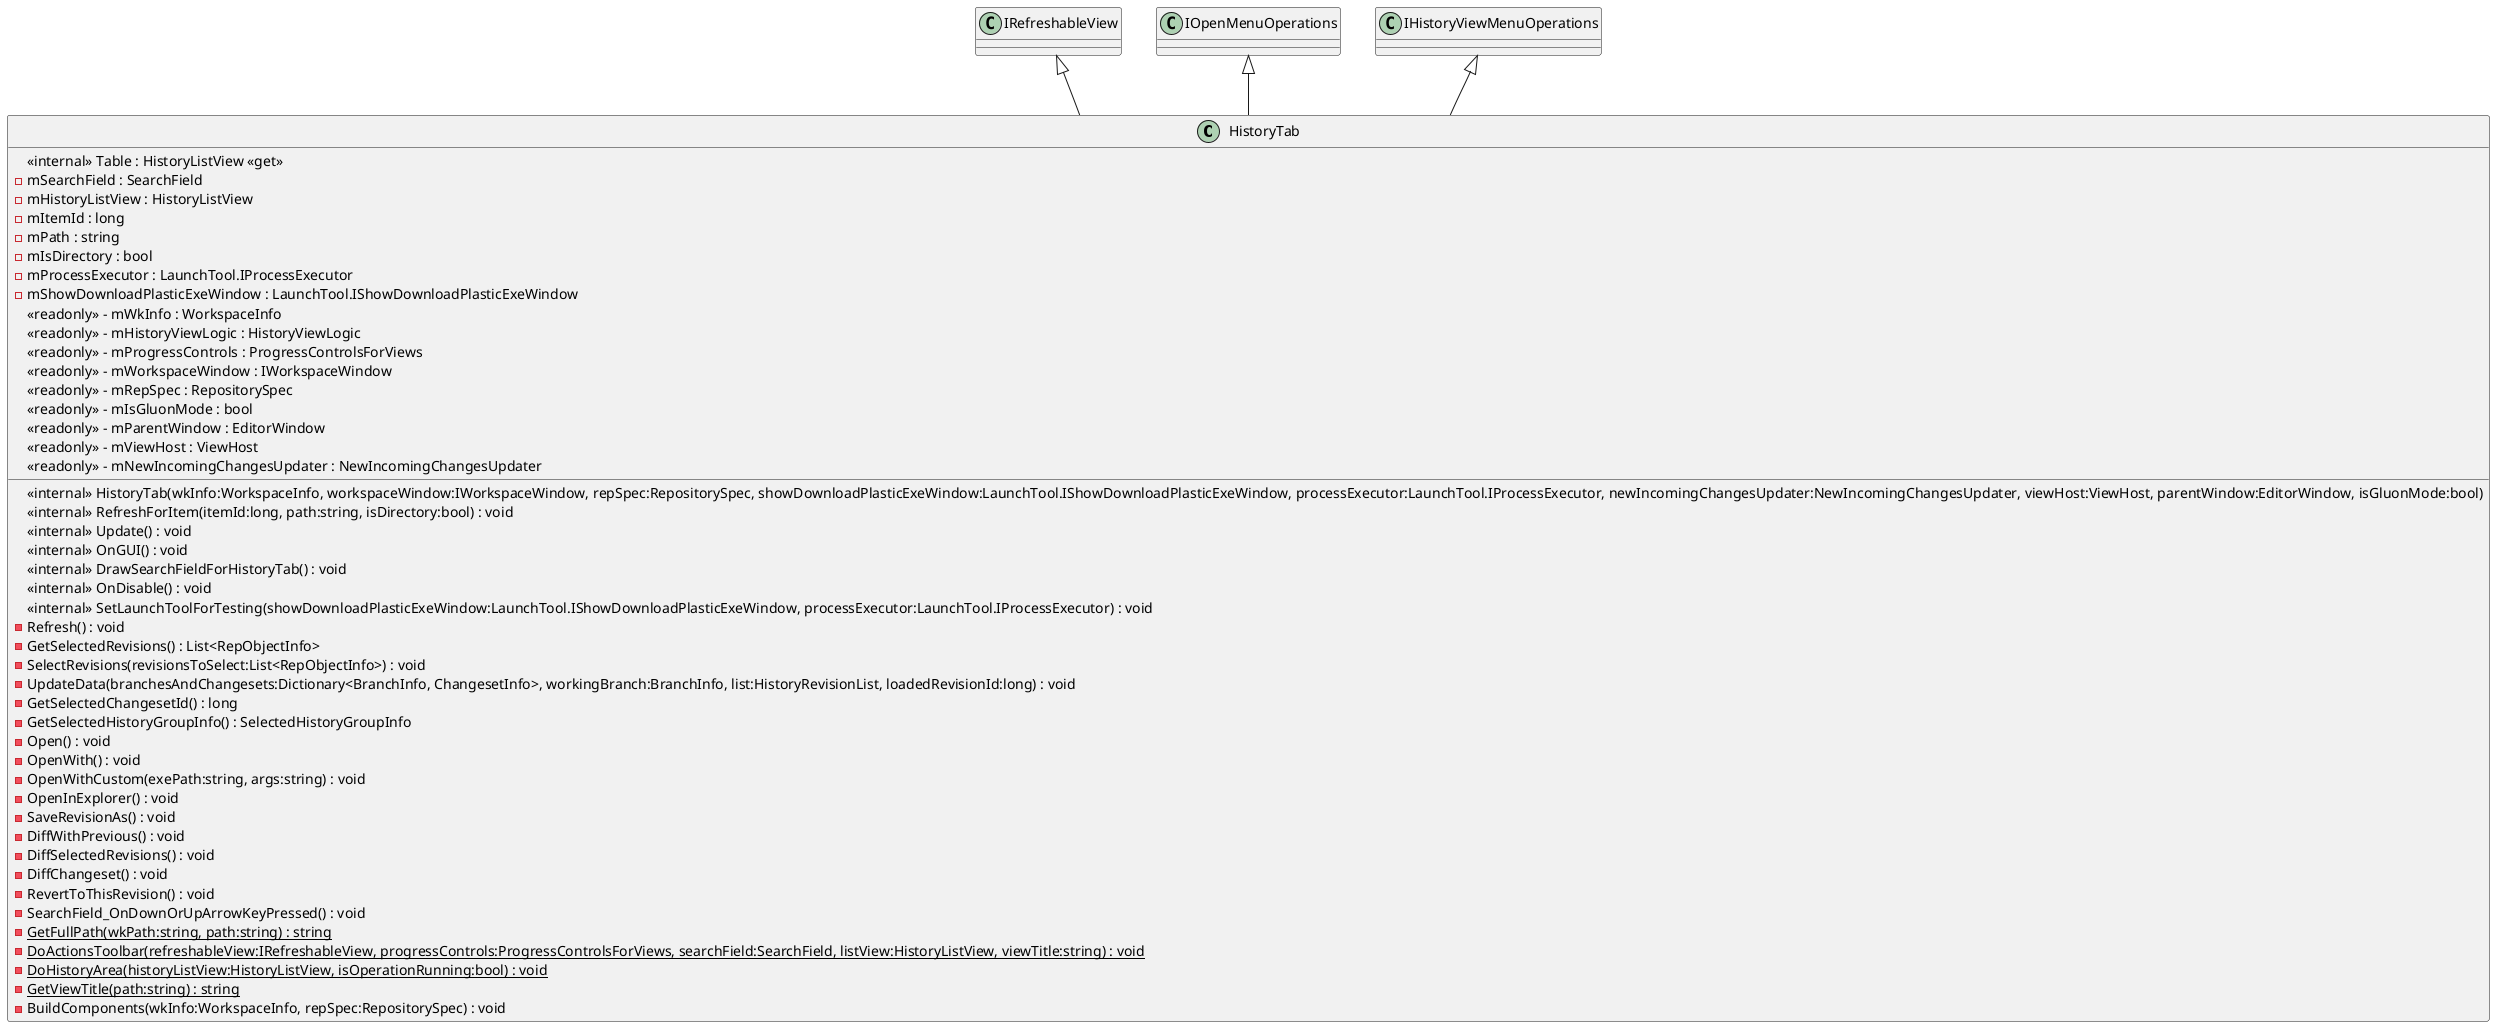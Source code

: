 @startuml
class HistoryTab {
    <<internal>> Table : HistoryListView <<get>>
    <<internal>> HistoryTab(wkInfo:WorkspaceInfo, workspaceWindow:IWorkspaceWindow, repSpec:RepositorySpec, showDownloadPlasticExeWindow:LaunchTool.IShowDownloadPlasticExeWindow, processExecutor:LaunchTool.IProcessExecutor, newIncomingChangesUpdater:NewIncomingChangesUpdater, viewHost:ViewHost, parentWindow:EditorWindow, isGluonMode:bool)
    <<internal>> RefreshForItem(itemId:long, path:string, isDirectory:bool) : void
    <<internal>> Update() : void
    <<internal>> OnGUI() : void
    <<internal>> DrawSearchFieldForHistoryTab() : void
    <<internal>> OnDisable() : void
    <<internal>> SetLaunchToolForTesting(showDownloadPlasticExeWindow:LaunchTool.IShowDownloadPlasticExeWindow, processExecutor:LaunchTool.IProcessExecutor) : void
    - Refresh() : void
    - GetSelectedRevisions() : List<RepObjectInfo>
    - SelectRevisions(revisionsToSelect:List<RepObjectInfo>) : void
    - UpdateData(branchesAndChangesets:Dictionary<BranchInfo, ChangesetInfo>, workingBranch:BranchInfo, list:HistoryRevisionList, loadedRevisionId:long) : void
    - GetSelectedChangesetId() : long
    - GetSelectedHistoryGroupInfo() : SelectedHistoryGroupInfo
    - Open() : void
    - OpenWith() : void
    - OpenWithCustom(exePath:string, args:string) : void
    - OpenInExplorer() : void
    - SaveRevisionAs() : void
    - DiffWithPrevious() : void
    - DiffSelectedRevisions() : void
    - DiffChangeset() : void
    - RevertToThisRevision() : void
    - SearchField_OnDownOrUpArrowKeyPressed() : void
    {static} - GetFullPath(wkPath:string, path:string) : string
    {static} - DoActionsToolbar(refreshableView:IRefreshableView, progressControls:ProgressControlsForViews, searchField:SearchField, listView:HistoryListView, viewTitle:string) : void
    {static} - DoHistoryArea(historyListView:HistoryListView, isOperationRunning:bool) : void
    {static} - GetViewTitle(path:string) : string
    - BuildComponents(wkInfo:WorkspaceInfo, repSpec:RepositorySpec) : void
    - mSearchField : SearchField
    - mHistoryListView : HistoryListView
    - mItemId : long
    - mPath : string
    - mIsDirectory : bool
    - mProcessExecutor : LaunchTool.IProcessExecutor
    - mShowDownloadPlasticExeWindow : LaunchTool.IShowDownloadPlasticExeWindow
    <<readonly>> - mWkInfo : WorkspaceInfo
    <<readonly>> - mHistoryViewLogic : HistoryViewLogic
    <<readonly>> - mProgressControls : ProgressControlsForViews
    <<readonly>> - mWorkspaceWindow : IWorkspaceWindow
    <<readonly>> - mRepSpec : RepositorySpec
    <<readonly>> - mIsGluonMode : bool
    <<readonly>> - mParentWindow : EditorWindow
    <<readonly>> - mViewHost : ViewHost
    <<readonly>> - mNewIncomingChangesUpdater : NewIncomingChangesUpdater
}
IRefreshableView <|-- HistoryTab
IOpenMenuOperations <|-- HistoryTab
IHistoryViewMenuOperations <|-- HistoryTab
@enduml

